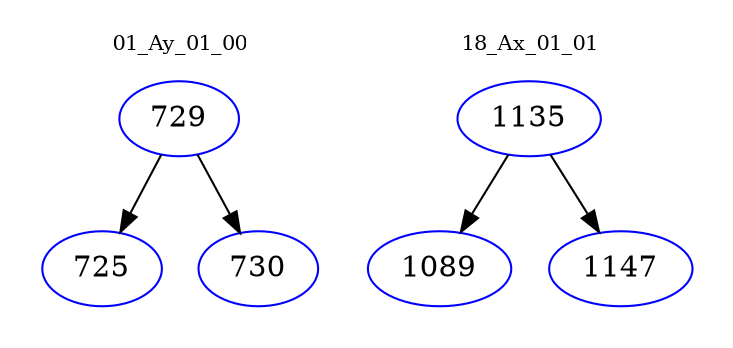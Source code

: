 digraph{
subgraph cluster_0 {
color = white
label = "01_Ay_01_00";
fontsize=10;
T0_729 [label="729", color="blue"]
T0_729 -> T0_725 [color="black"]
T0_725 [label="725", color="blue"]
T0_729 -> T0_730 [color="black"]
T0_730 [label="730", color="blue"]
}
subgraph cluster_1 {
color = white
label = "18_Ax_01_01";
fontsize=10;
T1_1135 [label="1135", color="blue"]
T1_1135 -> T1_1089 [color="black"]
T1_1089 [label="1089", color="blue"]
T1_1135 -> T1_1147 [color="black"]
T1_1147 [label="1147", color="blue"]
}
}
